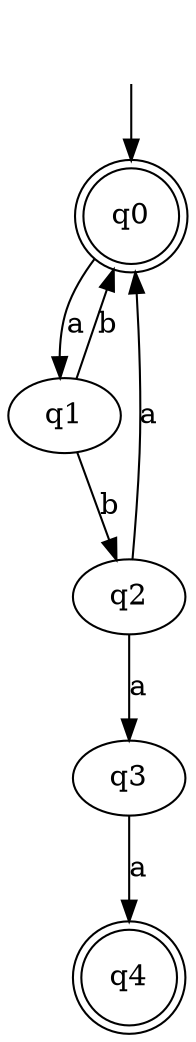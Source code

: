 digraph {
 "" [shape=none]
 "q0"  [shape=doublecircle]
 "q4"  [shape=doublecircle]

"" -> "q0"
"q0" -> "q1"[label="a", weight="a"];
"q1" -> "q0"[label="b", weight="b"];
"q1" -> "q2"[label="b", weight="b"];
"q2" -> "q0"[label="a", weight="a"];
"q2" -> "q3"[label="a", weight="a"];
"q3" -> "q4"[label="a", weight="a"];
}
